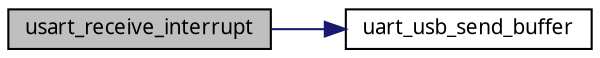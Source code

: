 digraph G
{
  edge [fontname="FreeSans.ttf",fontsize=10,labelfontname="FreeSans.ttf",labelfontsize=10];
  node [fontname="FreeSans.ttf",fontsize=10,shape=record];
  rankdir=LR;
  Node1 [label="usart_receive_interrupt",height=0.2,width=0.4,color="black", fillcolor="grey75", style="filled" fontcolor="black"];
  Node1 -> Node2 [color="midnightblue",fontsize=10,style="solid",fontname="FreeSans.ttf"];
  Node2 [label="uart_usb_send_buffer",height=0.2,width=0.4,color="black", fillcolor="white", style="filled",URL="$a00038.html#652f9f46ac4b28bde561f9fa1a6dba50"];
}

